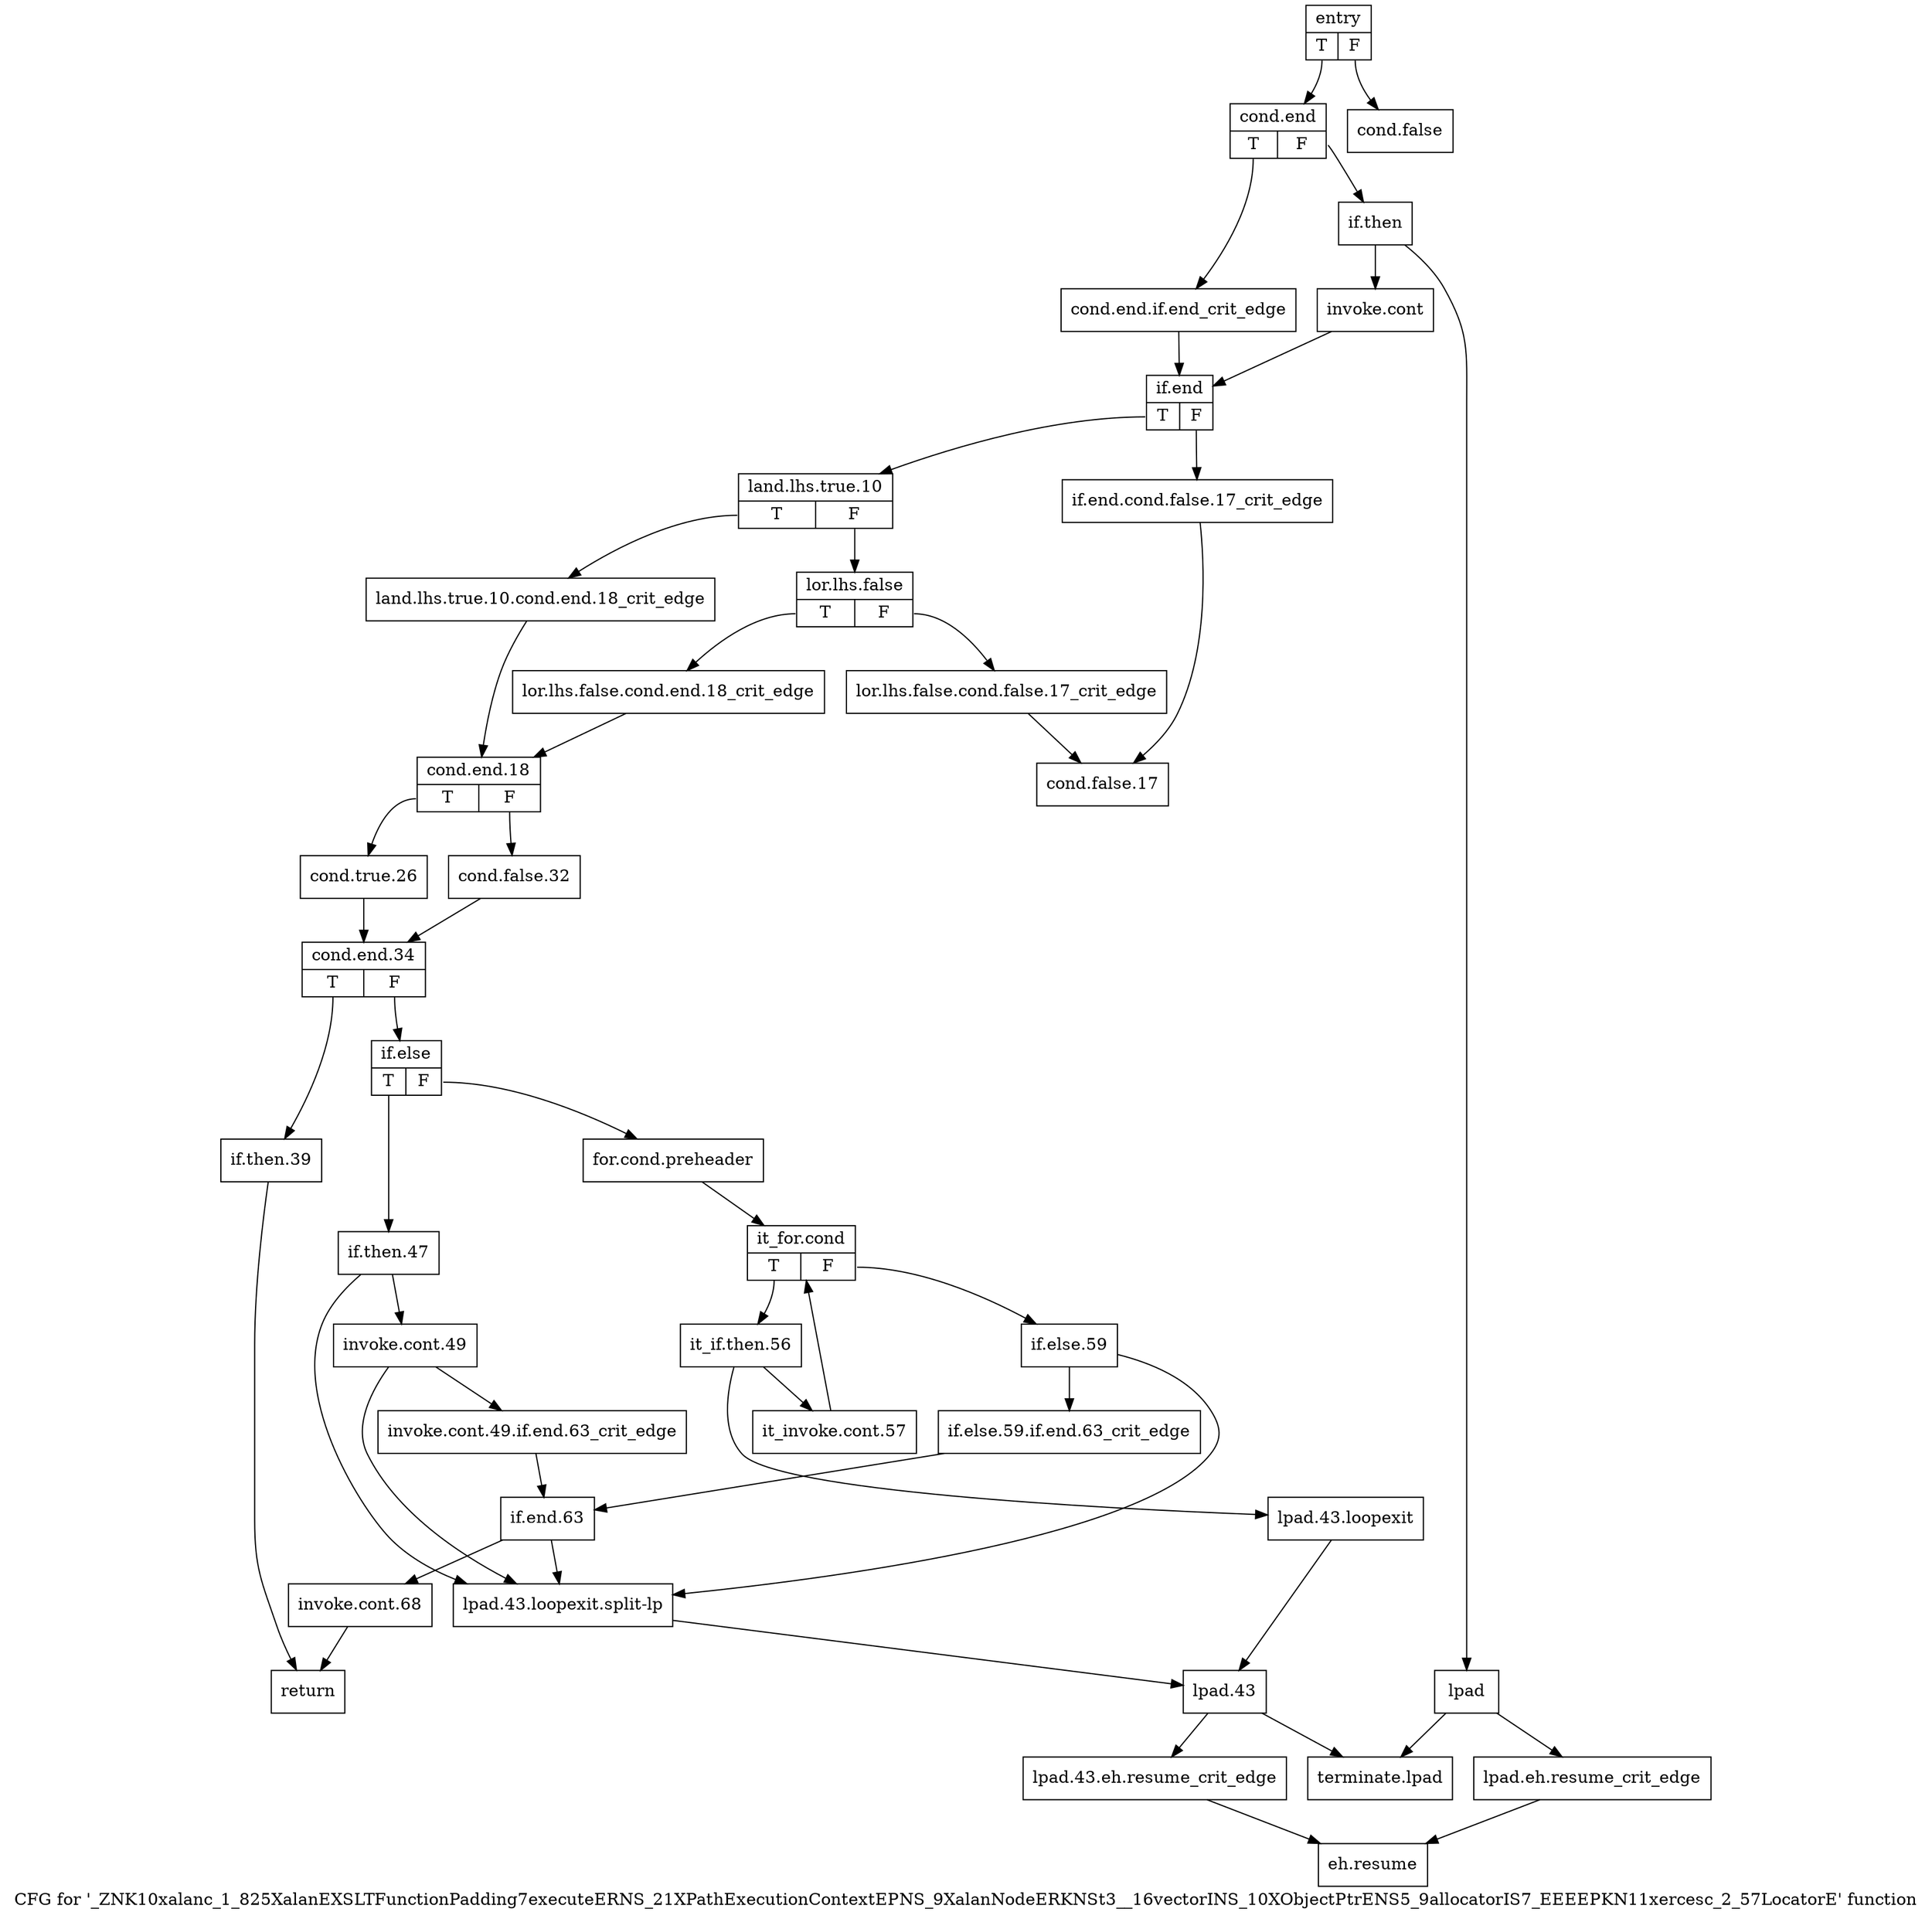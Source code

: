 digraph "CFG for '_ZNK10xalanc_1_825XalanEXSLTFunctionPadding7executeERNS_21XPathExecutionContextEPNS_9XalanNodeERKNSt3__16vectorINS_10XObjectPtrENS5_9allocatorIS7_EEEEPKN11xercesc_2_57LocatorE' function" {
	label="CFG for '_ZNK10xalanc_1_825XalanEXSLTFunctionPadding7executeERNS_21XPathExecutionContextEPNS_9XalanNodeERKNSt3__16vectorINS_10XObjectPtrENS5_9allocatorIS7_EEEEPKN11xercesc_2_57LocatorE' function";

	Node0x8b4e2f0 [shape=record,label="{entry|{<s0>T|<s1>F}}"];
	Node0x8b4e2f0:s0 -> Node0x8b4e390;
	Node0x8b4e2f0:s1 -> Node0x8b4e340;
	Node0x8b4e340 [shape=record,label="{cond.false}"];
	Node0x8b4e390 [shape=record,label="{cond.end|{<s0>T|<s1>F}}"];
	Node0x8b4e390:s0 -> Node0x8b4e3e0;
	Node0x8b4e390:s1 -> Node0x8b4e430;
	Node0x8b4e3e0 [shape=record,label="{cond.end.if.end_crit_edge}"];
	Node0x8b4e3e0 -> Node0x8b4e570;
	Node0x8b4e430 [shape=record,label="{if.then}"];
	Node0x8b4e430 -> Node0x8b4e480;
	Node0x8b4e430 -> Node0x8b4e4d0;
	Node0x8b4e480 [shape=record,label="{invoke.cont}"];
	Node0x8b4e480 -> Node0x8b4e570;
	Node0x8b4e4d0 [shape=record,label="{lpad}"];
	Node0x8b4e4d0 -> Node0x8b4e520;
	Node0x8b4e4d0 -> Node0x8b4ef20;
	Node0x8b4e520 [shape=record,label="{lpad.eh.resume_crit_edge}"];
	Node0x8b4e520 -> Node0x8b4eed0;
	Node0x8b4e570 [shape=record,label="{if.end|{<s0>T|<s1>F}}"];
	Node0x8b4e570:s0 -> Node0x8b4e610;
	Node0x8b4e570:s1 -> Node0x8b4e5c0;
	Node0x8b4e5c0 [shape=record,label="{if.end.cond.false.17_crit_edge}"];
	Node0x8b4e5c0 -> Node0x8b4e7a0;
	Node0x8b4e610 [shape=record,label="{land.lhs.true.10|{<s0>T|<s1>F}}"];
	Node0x8b4e610:s0 -> Node0x8b4e660;
	Node0x8b4e610:s1 -> Node0x8b4e6b0;
	Node0x8b4e660 [shape=record,label="{land.lhs.true.10.cond.end.18_crit_edge}"];
	Node0x8b4e660 -> Node0x8b4e7f0;
	Node0x8b4e6b0 [shape=record,label="{lor.lhs.false|{<s0>T|<s1>F}}"];
	Node0x8b4e6b0:s0 -> Node0x8b4e750;
	Node0x8b4e6b0:s1 -> Node0x8b4e700;
	Node0x8b4e700 [shape=record,label="{lor.lhs.false.cond.false.17_crit_edge}"];
	Node0x8b4e700 -> Node0x8b4e7a0;
	Node0x8b4e750 [shape=record,label="{lor.lhs.false.cond.end.18_crit_edge}"];
	Node0x8b4e750 -> Node0x8b4e7f0;
	Node0x8b4e7a0 [shape=record,label="{cond.false.17}"];
	Node0x8b4e7f0 [shape=record,label="{cond.end.18|{<s0>T|<s1>F}}"];
	Node0x8b4e7f0:s0 -> Node0x8b4e840;
	Node0x8b4e7f0:s1 -> Node0x8b4e890;
	Node0x8b4e840 [shape=record,label="{cond.true.26}"];
	Node0x8b4e840 -> Node0x8b4e8e0;
	Node0x8b4e890 [shape=record,label="{cond.false.32}"];
	Node0x8b4e890 -> Node0x8b4e8e0;
	Node0x8b4e8e0 [shape=record,label="{cond.end.34|{<s0>T|<s1>F}}"];
	Node0x8b4e8e0:s0 -> Node0x8b4e930;
	Node0x8b4e8e0:s1 -> Node0x8b4e980;
	Node0x8b4e930 [shape=record,label="{if.then.39}"];
	Node0x8b4e930 -> Node0x8b4ee80;
	Node0x8b4e980 [shape=record,label="{if.else|{<s0>T|<s1>F}}"];
	Node0x8b4e980:s0 -> Node0x8b4ea20;
	Node0x8b4e980:s1 -> Node0x8b4e9d0;
	Node0x8b4e9d0 [shape=record,label="{for.cond.preheader}"];
	Node0x8b4e9d0 -> Node0x8b4ec50;
	Node0x8b4ea20 [shape=record,label="{if.then.47}"];
	Node0x8b4ea20 -> Node0x8b4ea70;
	Node0x8b4ea20 -> Node0x8b4eb60;
	Node0x8b4ea70 [shape=record,label="{invoke.cont.49}"];
	Node0x8b4ea70 -> Node0x8b4eac0;
	Node0x8b4ea70 -> Node0x8b4eb60;
	Node0x8b4eac0 [shape=record,label="{invoke.cont.49.if.end.63_crit_edge}"];
	Node0x8b4eac0 -> Node0x8b4ede0;
	Node0x8b4eb10 [shape=record,label="{lpad.43.loopexit}"];
	Node0x8b4eb10 -> Node0x8b4ebb0;
	Node0x8b4eb60 [shape=record,label="{lpad.43.loopexit.split-lp}"];
	Node0x8b4eb60 -> Node0x8b4ebb0;
	Node0x8b4ebb0 [shape=record,label="{lpad.43}"];
	Node0x8b4ebb0 -> Node0x8b4ec00;
	Node0x8b4ebb0 -> Node0x8b4ef20;
	Node0x8b4ec00 [shape=record,label="{lpad.43.eh.resume_crit_edge}"];
	Node0x8b4ec00 -> Node0x8b4eed0;
	Node0x8b4ec50 [shape=record,label="{it_for.cond|{<s0>T|<s1>F}}"];
	Node0x8b4ec50:s0 -> Node0x8b4eca0;
	Node0x8b4ec50:s1 -> Node0x8b4ed40;
	Node0x8b4eca0 [shape=record,label="{it_if.then.56}"];
	Node0x8b4eca0 -> Node0x8b4ecf0;
	Node0x8b4eca0 -> Node0x8b4eb10;
	Node0x8b4ecf0 [shape=record,label="{it_invoke.cont.57}"];
	Node0x8b4ecf0 -> Node0x8b4ec50;
	Node0x8b4ed40 [shape=record,label="{if.else.59}"];
	Node0x8b4ed40 -> Node0x8b4ed90;
	Node0x8b4ed40 -> Node0x8b4eb60;
	Node0x8b4ed90 [shape=record,label="{if.else.59.if.end.63_crit_edge}"];
	Node0x8b4ed90 -> Node0x8b4ede0;
	Node0x8b4ede0 [shape=record,label="{if.end.63}"];
	Node0x8b4ede0 -> Node0x8b4ee30;
	Node0x8b4ede0 -> Node0x8b4eb60;
	Node0x8b4ee30 [shape=record,label="{invoke.cont.68}"];
	Node0x8b4ee30 -> Node0x8b4ee80;
	Node0x8b4ee80 [shape=record,label="{return}"];
	Node0x8b4eed0 [shape=record,label="{eh.resume}"];
	Node0x8b4ef20 [shape=record,label="{terminate.lpad}"];
}
